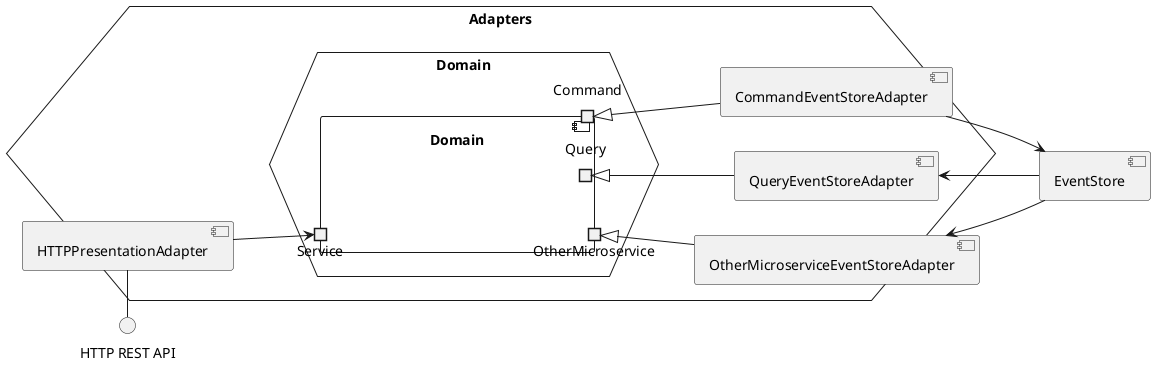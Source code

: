 @startuml generic-microservice-components

left to right direction

component EventStore
interface "HTTP REST API" as API

hexagon Adapters {
    hexagon Domain as DomainHex {
        component Domain {
            portout OtherMicroservice
            portout Query
            portout Command
            portin Service
        }
    }

    component "HTTPPresentationAdapter" as HTTPAdapter
    HTTPAdapter -d-> Service
    HTTPAdapter -l-() API

    component OtherMicroserviceEventStoreAdapter
    OtherMicroserviceEventStoreAdapter -u-|> OtherMicroservice
    OtherMicroserviceEventStoreAdapter <-r- EventStore
    
    component QueryEventStoreAdapter
    QueryEventStoreAdapter -u-|> Query
    QueryEventStoreAdapter <-- EventStore

    component CommandEventStoreAdapter
    CommandEventStoreAdapter -u-|> Command
    CommandEventStoreAdapter --> EventStore
}

@enduml
